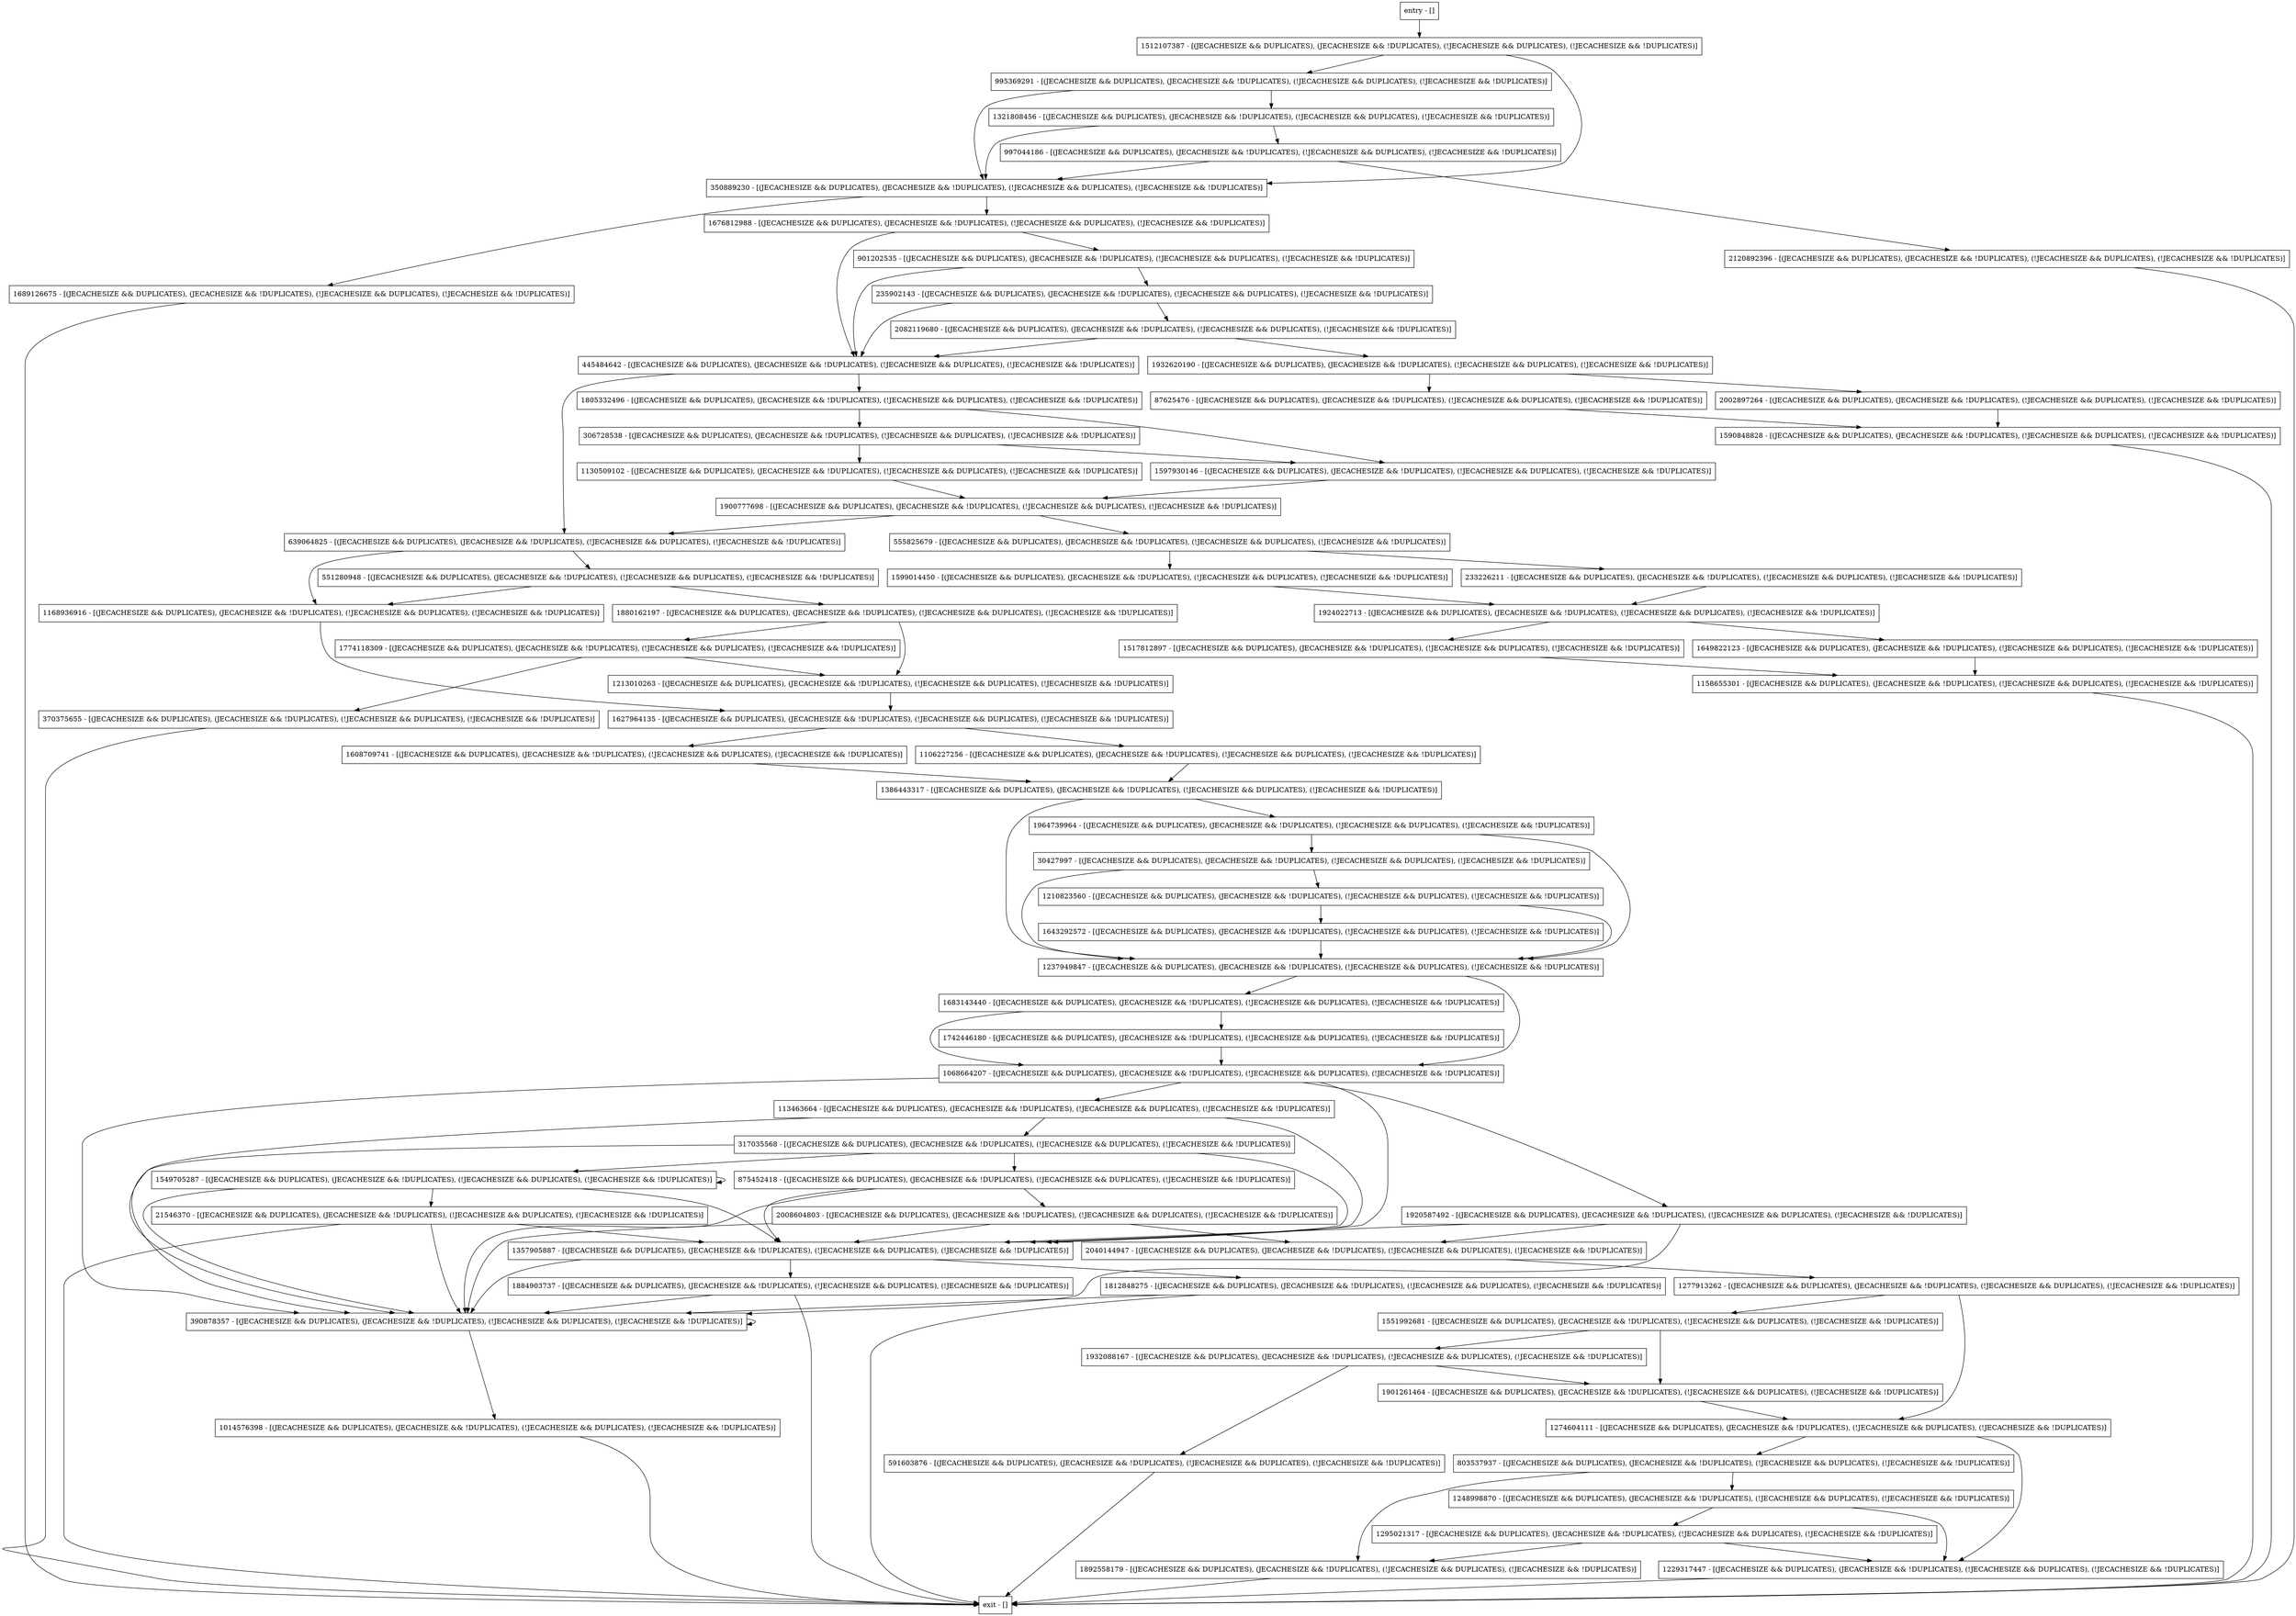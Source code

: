 digraph logInternal {
node [shape=record];
2040144947 [label="2040144947 - [(JECACHESIZE && DUPLICATES), (JECACHESIZE && !DUPLICATES), (!JECACHESIZE && DUPLICATES), (!JECACHESIZE && !DUPLICATES)]"];
1517812897 [label="1517812897 - [(JECACHESIZE && DUPLICATES), (JECACHESIZE && !DUPLICATES), (!JECACHESIZE && DUPLICATES), (!JECACHESIZE && !DUPLICATES)]"];
30427997 [label="30427997 - [(JECACHESIZE && DUPLICATES), (JECACHESIZE && !DUPLICATES), (!JECACHESIZE && DUPLICATES), (!JECACHESIZE && !DUPLICATES)]"];
21546370 [label="21546370 - [(JECACHESIZE && DUPLICATES), (JECACHESIZE && !DUPLICATES), (!JECACHESIZE && DUPLICATES), (!JECACHESIZE && !DUPLICATES)]"];
901202535 [label="901202535 - [(JECACHESIZE && DUPLICATES), (JECACHESIZE && !DUPLICATES), (!JECACHESIZE && DUPLICATES), (!JECACHESIZE && !DUPLICATES)]"];
1676812988 [label="1676812988 - [(JECACHESIZE && DUPLICATES), (JECACHESIZE && !DUPLICATES), (!JECACHESIZE && DUPLICATES), (!JECACHESIZE && !DUPLICATES)]"];
1608709741 [label="1608709741 - [(JECACHESIZE && DUPLICATES), (JECACHESIZE && !DUPLICATES), (!JECACHESIZE && DUPLICATES), (!JECACHESIZE && !DUPLICATES)]"];
995369291 [label="995369291 - [(JECACHESIZE && DUPLICATES), (JECACHESIZE && !DUPLICATES), (!JECACHESIZE && DUPLICATES), (!JECACHESIZE && !DUPLICATES)]"];
87625476 [label="87625476 - [(JECACHESIZE && DUPLICATES), (JECACHESIZE && !DUPLICATES), (!JECACHESIZE && DUPLICATES), (!JECACHESIZE && !DUPLICATES)]"];
1210823560 [label="1210823560 - [(JECACHESIZE && DUPLICATES), (JECACHESIZE && !DUPLICATES), (!JECACHESIZE && DUPLICATES), (!JECACHESIZE && !DUPLICATES)]"];
1683143440 [label="1683143440 - [(JECACHESIZE && DUPLICATES), (JECACHESIZE && !DUPLICATES), (!JECACHESIZE && DUPLICATES), (!JECACHESIZE && !DUPLICATES)]"];
1884903737 [label="1884903737 - [(JECACHESIZE && DUPLICATES), (JECACHESIZE && !DUPLICATES), (!JECACHESIZE && DUPLICATES), (!JECACHESIZE && !DUPLICATES)]"];
1014576398 [label="1014576398 - [(JECACHESIZE && DUPLICATES), (JECACHESIZE && !DUPLICATES), (!JECACHESIZE && DUPLICATES), (!JECACHESIZE && !DUPLICATES)]"];
1168936916 [label="1168936916 - [(JECACHESIZE && DUPLICATES), (JECACHESIZE && !DUPLICATES), (!JECACHESIZE && DUPLICATES), (!JECACHESIZE && !DUPLICATES)]"];
1386443317 [label="1386443317 - [(JECACHESIZE && DUPLICATES), (JECACHESIZE && !DUPLICATES), (!JECACHESIZE && DUPLICATES), (!JECACHESIZE && !DUPLICATES)]"];
306728538 [label="306728538 - [(JECACHESIZE && DUPLICATES), (JECACHESIZE && !DUPLICATES), (!JECACHESIZE && DUPLICATES), (!JECACHESIZE && !DUPLICATES)]"];
1213010263 [label="1213010263 - [(JECACHESIZE && DUPLICATES), (JECACHESIZE && !DUPLICATES), (!JECACHESIZE && DUPLICATES), (!JECACHESIZE && !DUPLICATES)]"];
1248998870 [label="1248998870 - [(JECACHESIZE && DUPLICATES), (JECACHESIZE && !DUPLICATES), (!JECACHESIZE && DUPLICATES), (!JECACHESIZE && !DUPLICATES)]"];
997044186 [label="997044186 - [(JECACHESIZE && DUPLICATES), (JECACHESIZE && !DUPLICATES), (!JECACHESIZE && DUPLICATES), (!JECACHESIZE && !DUPLICATES)]"];
1627964135 [label="1627964135 - [(JECACHESIZE && DUPLICATES), (JECACHESIZE && !DUPLICATES), (!JECACHESIZE && DUPLICATES), (!JECACHESIZE && !DUPLICATES)]"];
2008604803 [label="2008604803 - [(JECACHESIZE && DUPLICATES), (JECACHESIZE && !DUPLICATES), (!JECACHESIZE && DUPLICATES), (!JECACHESIZE && !DUPLICATES)]"];
1277913262 [label="1277913262 - [(JECACHESIZE && DUPLICATES), (JECACHESIZE && !DUPLICATES), (!JECACHESIZE && DUPLICATES), (!JECACHESIZE && !DUPLICATES)]"];
1274604111 [label="1274604111 - [(JECACHESIZE && DUPLICATES), (JECACHESIZE && !DUPLICATES), (!JECACHESIZE && DUPLICATES), (!JECACHESIZE && !DUPLICATES)]"];
1130509102 [label="1130509102 - [(JECACHESIZE && DUPLICATES), (JECACHESIZE && !DUPLICATES), (!JECACHESIZE && DUPLICATES), (!JECACHESIZE && !DUPLICATES)]"];
1892558179 [label="1892558179 - [(JECACHESIZE && DUPLICATES), (JECACHESIZE && !DUPLICATES), (!JECACHESIZE && DUPLICATES), (!JECACHESIZE && !DUPLICATES)]"];
1158655301 [label="1158655301 - [(JECACHESIZE && DUPLICATES), (JECACHESIZE && !DUPLICATES), (!JECACHESIZE && DUPLICATES), (!JECACHESIZE && !DUPLICATES)]"];
1920587492 [label="1920587492 - [(JECACHESIZE && DUPLICATES), (JECACHESIZE && !DUPLICATES), (!JECACHESIZE && DUPLICATES), (!JECACHESIZE && !DUPLICATES)]"];
1643292572 [label="1643292572 - [(JECACHESIZE && DUPLICATES), (JECACHESIZE && !DUPLICATES), (!JECACHESIZE && DUPLICATES), (!JECACHESIZE && !DUPLICATES)]"];
entry [label="entry - []"];
exit [label="exit - []"];
2002897264 [label="2002897264 - [(JECACHESIZE && DUPLICATES), (JECACHESIZE && !DUPLICATES), (!JECACHESIZE && DUPLICATES), (!JECACHESIZE && !DUPLICATES)]"];
1590848828 [label="1590848828 - [(JECACHESIZE && DUPLICATES), (JECACHESIZE && !DUPLICATES), (!JECACHESIZE && DUPLICATES), (!JECACHESIZE && !DUPLICATES)]"];
1599014450 [label="1599014450 - [(JECACHESIZE && DUPLICATES), (JECACHESIZE && !DUPLICATES), (!JECACHESIZE && DUPLICATES), (!JECACHESIZE && !DUPLICATES)]"];
803537937 [label="803537937 - [(JECACHESIZE && DUPLICATES), (JECACHESIZE && !DUPLICATES), (!JECACHESIZE && DUPLICATES), (!JECACHESIZE && !DUPLICATES)]"];
1901261464 [label="1901261464 - [(JECACHESIZE && DUPLICATES), (JECACHESIZE && !DUPLICATES), (!JECACHESIZE && DUPLICATES), (!JECACHESIZE && !DUPLICATES)]"];
317035568 [label="317035568 - [(JECACHESIZE && DUPLICATES), (JECACHESIZE && !DUPLICATES), (!JECACHESIZE && DUPLICATES), (!JECACHESIZE && !DUPLICATES)]"];
1321808456 [label="1321808456 - [(JECACHESIZE && DUPLICATES), (JECACHESIZE && !DUPLICATES), (!JECACHESIZE && DUPLICATES), (!JECACHESIZE && !DUPLICATES)]"];
551280948 [label="551280948 - [(JECACHESIZE && DUPLICATES), (JECACHESIZE && !DUPLICATES), (!JECACHESIZE && DUPLICATES), (!JECACHESIZE && !DUPLICATES)]"];
1742446180 [label="1742446180 - [(JECACHESIZE && DUPLICATES), (JECACHESIZE && !DUPLICATES), (!JECACHESIZE && DUPLICATES), (!JECACHESIZE && !DUPLICATES)]"];
1106227256 [label="1106227256 - [(JECACHESIZE && DUPLICATES), (JECACHESIZE && !DUPLICATES), (!JECACHESIZE && DUPLICATES), (!JECACHESIZE && !DUPLICATES)]"];
1932620190 [label="1932620190 - [(JECACHESIZE && DUPLICATES), (JECACHESIZE && !DUPLICATES), (!JECACHESIZE && DUPLICATES), (!JECACHESIZE && !DUPLICATES)]"];
1880162197 [label="1880162197 - [(JECACHESIZE && DUPLICATES), (JECACHESIZE && !DUPLICATES), (!JECACHESIZE && DUPLICATES), (!JECACHESIZE && !DUPLICATES)]"];
875452418 [label="875452418 - [(JECACHESIZE && DUPLICATES), (JECACHESIZE && !DUPLICATES), (!JECACHESIZE && DUPLICATES), (!JECACHESIZE && !DUPLICATES)]"];
1649822123 [label="1649822123 - [(JECACHESIZE && DUPLICATES), (JECACHESIZE && !DUPLICATES), (!JECACHESIZE && DUPLICATES), (!JECACHESIZE && !DUPLICATES)]"];
1812848275 [label="1812848275 - [(JECACHESIZE && DUPLICATES), (JECACHESIZE && !DUPLICATES), (!JECACHESIZE && DUPLICATES), (!JECACHESIZE && !DUPLICATES)]"];
390878357 [label="390878357 - [(JECACHESIZE && DUPLICATES), (JECACHESIZE && !DUPLICATES), (!JECACHESIZE && DUPLICATES), (!JECACHESIZE && !DUPLICATES)]"];
235902143 [label="235902143 - [(JECACHESIZE && DUPLICATES), (JECACHESIZE && !DUPLICATES), (!JECACHESIZE && DUPLICATES), (!JECACHESIZE && !DUPLICATES)]"];
591603876 [label="591603876 - [(JECACHESIZE && DUPLICATES), (JECACHESIZE && !DUPLICATES), (!JECACHESIZE && DUPLICATES), (!JECACHESIZE && !DUPLICATES)]"];
445484642 [label="445484642 - [(JECACHESIZE && DUPLICATES), (JECACHESIZE && !DUPLICATES), (!JECACHESIZE && DUPLICATES), (!JECACHESIZE && !DUPLICATES)]"];
555825679 [label="555825679 - [(JECACHESIZE && DUPLICATES), (JECACHESIZE && !DUPLICATES), (!JECACHESIZE && DUPLICATES), (!JECACHESIZE && !DUPLICATES)]"];
1549705287 [label="1549705287 - [(JECACHESIZE && DUPLICATES), (JECACHESIZE && !DUPLICATES), (!JECACHESIZE && DUPLICATES), (!JECACHESIZE && !DUPLICATES)]"];
1068664207 [label="1068664207 - [(JECACHESIZE && DUPLICATES), (JECACHESIZE && !DUPLICATES), (!JECACHESIZE && DUPLICATES), (!JECACHESIZE && !DUPLICATES)]"];
1512107387 [label="1512107387 - [(JECACHESIZE && DUPLICATES), (JECACHESIZE && !DUPLICATES), (!JECACHESIZE && DUPLICATES), (!JECACHESIZE && !DUPLICATES)]"];
1924022713 [label="1924022713 - [(JECACHESIZE && DUPLICATES), (JECACHESIZE && !DUPLICATES), (!JECACHESIZE && DUPLICATES), (!JECACHESIZE && !DUPLICATES)]"];
1229317447 [label="1229317447 - [(JECACHESIZE && DUPLICATES), (JECACHESIZE && !DUPLICATES), (!JECACHESIZE && DUPLICATES), (!JECACHESIZE && !DUPLICATES)]"];
1689126675 [label="1689126675 - [(JECACHESIZE && DUPLICATES), (JECACHESIZE && !DUPLICATES), (!JECACHESIZE && DUPLICATES), (!JECACHESIZE && !DUPLICATES)]"];
639064825 [label="639064825 - [(JECACHESIZE && DUPLICATES), (JECACHESIZE && !DUPLICATES), (!JECACHESIZE && DUPLICATES), (!JECACHESIZE && !DUPLICATES)]"];
1597930146 [label="1597930146 - [(JECACHESIZE && DUPLICATES), (JECACHESIZE && !DUPLICATES), (!JECACHESIZE && DUPLICATES), (!JECACHESIZE && !DUPLICATES)]"];
370375655 [label="370375655 - [(JECACHESIZE && DUPLICATES), (JECACHESIZE && !DUPLICATES), (!JECACHESIZE && DUPLICATES), (!JECACHESIZE && !DUPLICATES)]"];
113463664 [label="113463664 - [(JECACHESIZE && DUPLICATES), (JECACHESIZE && !DUPLICATES), (!JECACHESIZE && DUPLICATES), (!JECACHESIZE && !DUPLICATES)]"];
1900777698 [label="1900777698 - [(JECACHESIZE && DUPLICATES), (JECACHESIZE && !DUPLICATES), (!JECACHESIZE && DUPLICATES), (!JECACHESIZE && !DUPLICATES)]"];
233226211 [label="233226211 - [(JECACHESIZE && DUPLICATES), (JECACHESIZE && !DUPLICATES), (!JECACHESIZE && DUPLICATES), (!JECACHESIZE && !DUPLICATES)]"];
350889230 [label="350889230 - [(JECACHESIZE && DUPLICATES), (JECACHESIZE && !DUPLICATES), (!JECACHESIZE && DUPLICATES), (!JECACHESIZE && !DUPLICATES)]"];
1964739964 [label="1964739964 - [(JECACHESIZE && DUPLICATES), (JECACHESIZE && !DUPLICATES), (!JECACHESIZE && DUPLICATES), (!JECACHESIZE && !DUPLICATES)]"];
1551992681 [label="1551992681 - [(JECACHESIZE && DUPLICATES), (JECACHESIZE && !DUPLICATES), (!JECACHESIZE && DUPLICATES), (!JECACHESIZE && !DUPLICATES)]"];
1774118309 [label="1774118309 - [(JECACHESIZE && DUPLICATES), (JECACHESIZE && !DUPLICATES), (!JECACHESIZE && DUPLICATES), (!JECACHESIZE && !DUPLICATES)]"];
1237949847 [label="1237949847 - [(JECACHESIZE && DUPLICATES), (JECACHESIZE && !DUPLICATES), (!JECACHESIZE && DUPLICATES), (!JECACHESIZE && !DUPLICATES)]"];
1357905887 [label="1357905887 - [(JECACHESIZE && DUPLICATES), (JECACHESIZE && !DUPLICATES), (!JECACHESIZE && DUPLICATES), (!JECACHESIZE && !DUPLICATES)]"];
2120892396 [label="2120892396 - [(JECACHESIZE && DUPLICATES), (JECACHESIZE && !DUPLICATES), (!JECACHESIZE && DUPLICATES), (!JECACHESIZE && !DUPLICATES)]"];
2082119680 [label="2082119680 - [(JECACHESIZE && DUPLICATES), (JECACHESIZE && !DUPLICATES), (!JECACHESIZE && DUPLICATES), (!JECACHESIZE && !DUPLICATES)]"];
1805332496 [label="1805332496 - [(JECACHESIZE && DUPLICATES), (JECACHESIZE && !DUPLICATES), (!JECACHESIZE && DUPLICATES), (!JECACHESIZE && !DUPLICATES)]"];
1295021317 [label="1295021317 - [(JECACHESIZE && DUPLICATES), (JECACHESIZE && !DUPLICATES), (!JECACHESIZE && DUPLICATES), (!JECACHESIZE && !DUPLICATES)]"];
1932088167 [label="1932088167 - [(JECACHESIZE && DUPLICATES), (JECACHESIZE && !DUPLICATES), (!JECACHESIZE && DUPLICATES), (!JECACHESIZE && !DUPLICATES)]"];
entry;
exit;
2040144947 -> 1277913262;
1517812897 -> 1158655301;
30427997 -> 1237949847;
30427997 -> 1210823560;
21546370 -> exit;
21546370 -> 390878357;
21546370 -> 1357905887;
901202535 -> 235902143;
901202535 -> 445484642;
1676812988 -> 901202535;
1676812988 -> 445484642;
1608709741 -> 1386443317;
995369291 -> 1321808456;
995369291 -> 350889230;
87625476 -> 1590848828;
1210823560 -> 1237949847;
1210823560 -> 1643292572;
1683143440 -> 1068664207;
1683143440 -> 1742446180;
1884903737 -> exit;
1884903737 -> 390878357;
1014576398 -> exit;
1168936916 -> 1627964135;
1386443317 -> 1964739964;
1386443317 -> 1237949847;
306728538 -> 1597930146;
306728538 -> 1130509102;
1213010263 -> 1627964135;
1248998870 -> 1229317447;
1248998870 -> 1295021317;
997044186 -> 2120892396;
997044186 -> 350889230;
1627964135 -> 1608709741;
1627964135 -> 1106227256;
2008604803 -> 2040144947;
2008604803 -> 390878357;
2008604803 -> 1357905887;
1277913262 -> 1551992681;
1277913262 -> 1274604111;
1274604111 -> 803537937;
1274604111 -> 1229317447;
1130509102 -> 1900777698;
1892558179 -> exit;
1158655301 -> exit;
1920587492 -> 2040144947;
1920587492 -> 390878357;
1920587492 -> 1357905887;
1643292572 -> 1237949847;
entry -> 1512107387;
2002897264 -> 1590848828;
1590848828 -> exit;
1599014450 -> 1924022713;
803537937 -> 1248998870;
803537937 -> 1892558179;
1901261464 -> 1274604111;
317035568 -> 875452418;
317035568 -> 390878357;
317035568 -> 1357905887;
317035568 -> 1549705287;
1321808456 -> 997044186;
1321808456 -> 350889230;
551280948 -> 1880162197;
551280948 -> 1168936916;
1742446180 -> 1068664207;
1106227256 -> 1386443317;
1932620190 -> 2002897264;
1932620190 -> 87625476;
1880162197 -> 1213010263;
1880162197 -> 1774118309;
875452418 -> 2008604803;
875452418 -> 390878357;
875452418 -> 1357905887;
1649822123 -> 1158655301;
1812848275 -> exit;
1812848275 -> 390878357;
390878357 -> 1014576398;
390878357 -> 390878357;
235902143 -> 2082119680;
235902143 -> 445484642;
591603876 -> exit;
445484642 -> 639064825;
445484642 -> 1805332496;
555825679 -> 1599014450;
555825679 -> 233226211;
1549705287 -> 390878357;
1549705287 -> 21546370;
1549705287 -> 1357905887;
1549705287 -> 1549705287;
1068664207 -> 390878357;
1068664207 -> 1357905887;
1068664207 -> 113463664;
1068664207 -> 1920587492;
1512107387 -> 995369291;
1512107387 -> 350889230;
1924022713 -> 1649822123;
1924022713 -> 1517812897;
1229317447 -> exit;
1689126675 -> exit;
639064825 -> 1168936916;
639064825 -> 551280948;
1597930146 -> 1900777698;
370375655 -> exit;
113463664 -> 390878357;
113463664 -> 1357905887;
113463664 -> 317035568;
1900777698 -> 639064825;
1900777698 -> 555825679;
233226211 -> 1924022713;
350889230 -> 1676812988;
350889230 -> 1689126675;
1964739964 -> 30427997;
1964739964 -> 1237949847;
1551992681 -> 1901261464;
1551992681 -> 1932088167;
1774118309 -> 370375655;
1774118309 -> 1213010263;
1237949847 -> 1068664207;
1237949847 -> 1683143440;
1357905887 -> 1812848275;
1357905887 -> 390878357;
1357905887 -> 1884903737;
2120892396 -> exit;
2082119680 -> 1932620190;
2082119680 -> 445484642;
1805332496 -> 1597930146;
1805332496 -> 306728538;
1295021317 -> 1229317447;
1295021317 -> 1892558179;
1932088167 -> 1901261464;
1932088167 -> 591603876;
}
